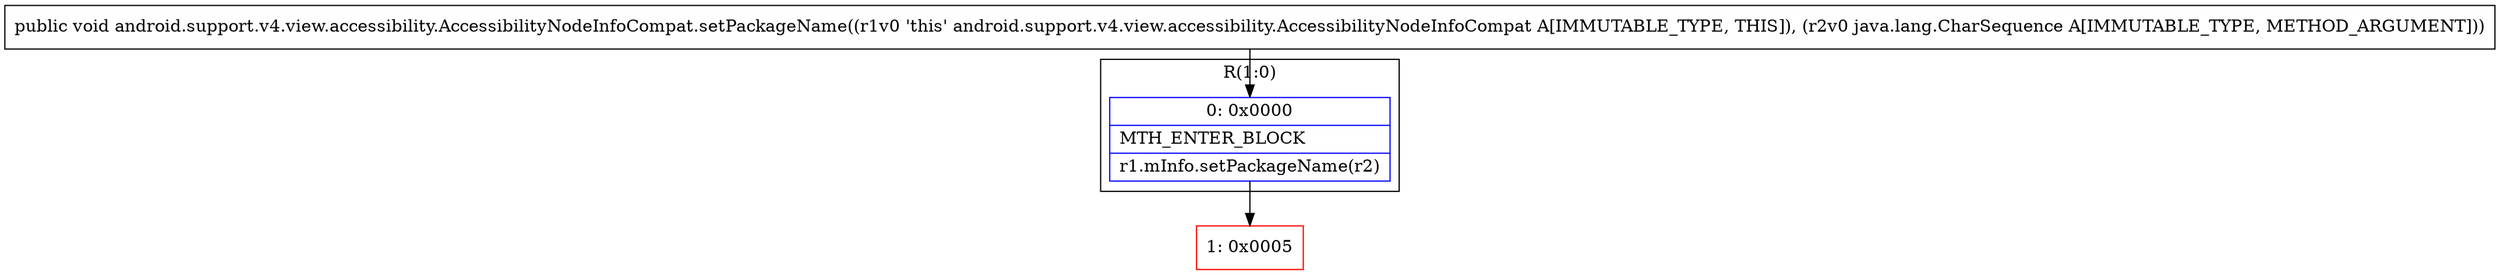 digraph "CFG forandroid.support.v4.view.accessibility.AccessibilityNodeInfoCompat.setPackageName(Ljava\/lang\/CharSequence;)V" {
subgraph cluster_Region_666953297 {
label = "R(1:0)";
node [shape=record,color=blue];
Node_0 [shape=record,label="{0\:\ 0x0000|MTH_ENTER_BLOCK\l|r1.mInfo.setPackageName(r2)\l}"];
}
Node_1 [shape=record,color=red,label="{1\:\ 0x0005}"];
MethodNode[shape=record,label="{public void android.support.v4.view.accessibility.AccessibilityNodeInfoCompat.setPackageName((r1v0 'this' android.support.v4.view.accessibility.AccessibilityNodeInfoCompat A[IMMUTABLE_TYPE, THIS]), (r2v0 java.lang.CharSequence A[IMMUTABLE_TYPE, METHOD_ARGUMENT])) }"];
MethodNode -> Node_0;
Node_0 -> Node_1;
}

